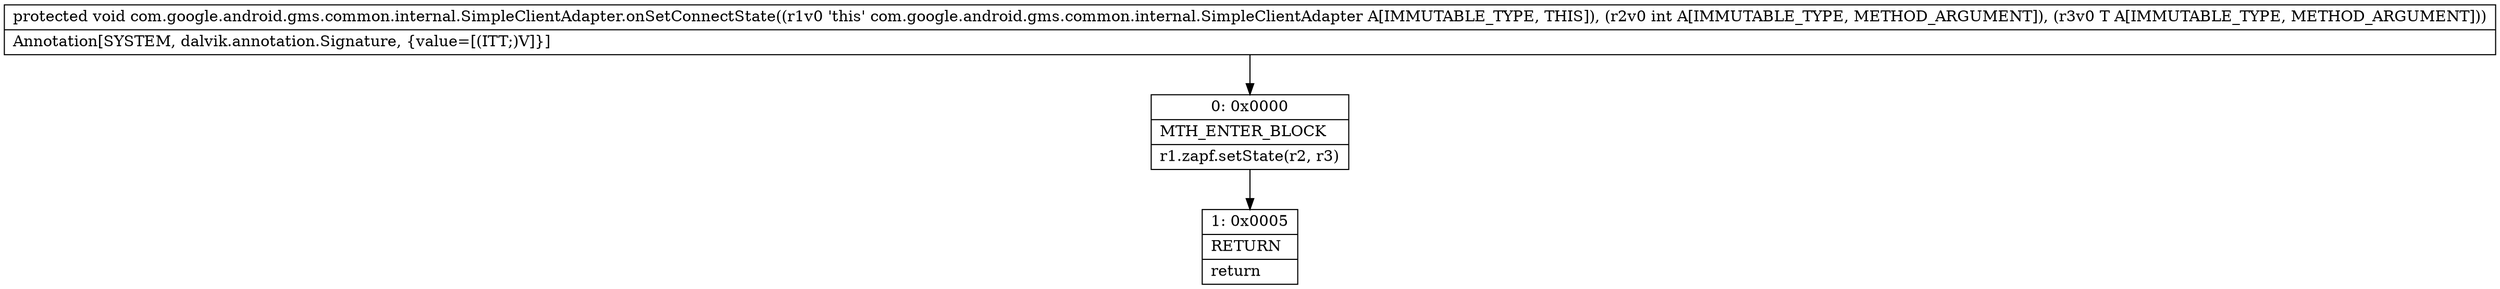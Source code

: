 digraph "CFG forcom.google.android.gms.common.internal.SimpleClientAdapter.onSetConnectState(ILandroid\/os\/IInterface;)V" {
Node_0 [shape=record,label="{0\:\ 0x0000|MTH_ENTER_BLOCK\l|r1.zapf.setState(r2, r3)\l}"];
Node_1 [shape=record,label="{1\:\ 0x0005|RETURN\l|return\l}"];
MethodNode[shape=record,label="{protected void com.google.android.gms.common.internal.SimpleClientAdapter.onSetConnectState((r1v0 'this' com.google.android.gms.common.internal.SimpleClientAdapter A[IMMUTABLE_TYPE, THIS]), (r2v0 int A[IMMUTABLE_TYPE, METHOD_ARGUMENT]), (r3v0 T A[IMMUTABLE_TYPE, METHOD_ARGUMENT]))  | Annotation[SYSTEM, dalvik.annotation.Signature, \{value=[(ITT;)V]\}]\l}"];
MethodNode -> Node_0;
Node_0 -> Node_1;
}

